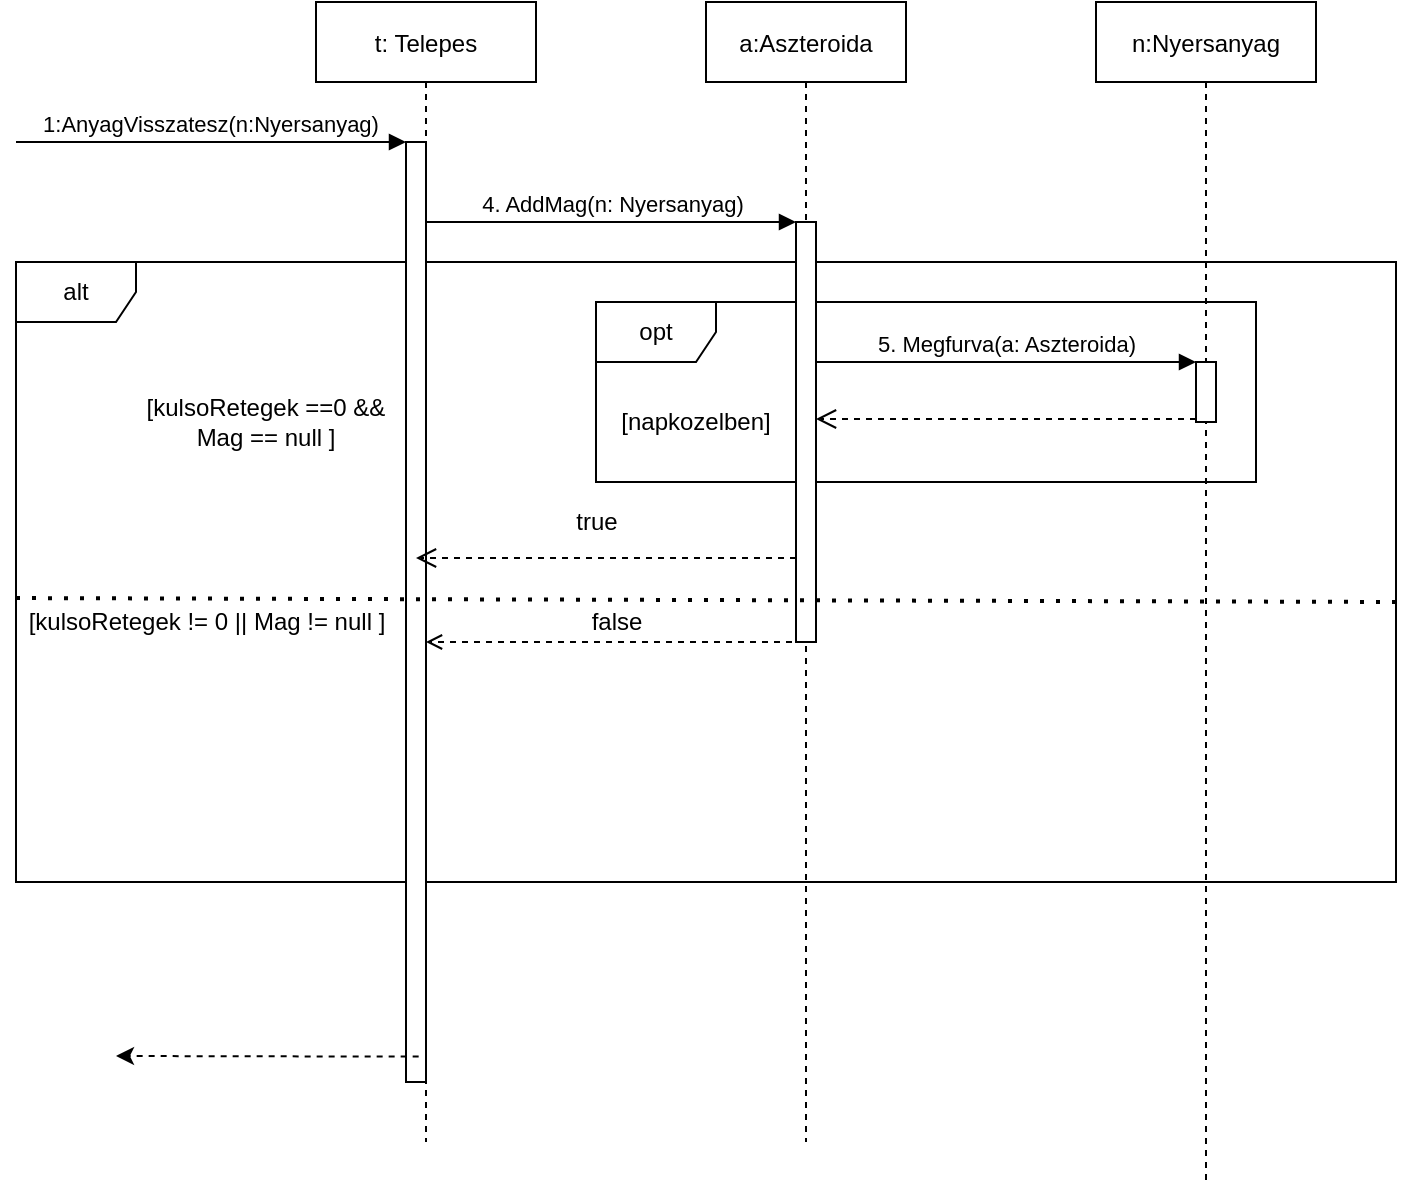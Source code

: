 <mxfile version="14.4.4" type="github">
  <diagram id="kgpKYQtTHZ0yAKxKKP6v" name="Page-1">
    <mxGraphModel dx="1422" dy="794" grid="1" gridSize="10" guides="1" tooltips="1" connect="1" arrows="1" fold="1" page="1" pageScale="1" pageWidth="850" pageHeight="1100" math="0" shadow="0">
      <root>
        <mxCell id="0" />
        <mxCell id="1" parent="0" />
        <mxCell id="Io1j-O5p5dW6M4Wp0mDM-5" value="opt" style="shape=umlFrame;whiteSpace=wrap;html=1;" parent="1" vertex="1">
          <mxGeometry x="320" y="190" width="330" height="90" as="geometry" />
        </mxCell>
        <mxCell id="QtEzJNKskxkxBI8jvr7S-2" value="alt" style="shape=umlFrame;whiteSpace=wrap;html=1;" parent="1" vertex="1">
          <mxGeometry x="30" y="170" width="690" height="310" as="geometry" />
        </mxCell>
        <mxCell id="DjhpVlK0DQklgL4sZsnX-2" value="n:Nyersanyag" style="shape=umlLifeline;perimeter=lifelinePerimeter;container=1;collapsible=0;recursiveResize=0;rounded=0;shadow=0;strokeWidth=1;" parent="1" vertex="1">
          <mxGeometry x="570" y="40" width="110" height="590" as="geometry" />
        </mxCell>
        <mxCell id="3nuBFxr9cyL0pnOWT2aG-1" value="t: Telepes" style="shape=umlLifeline;perimeter=lifelinePerimeter;container=1;collapsible=0;recursiveResize=0;rounded=0;shadow=0;strokeWidth=1;" parent="1" vertex="1">
          <mxGeometry x="180" y="40" width="110" height="570" as="geometry" />
        </mxCell>
        <mxCell id="3nuBFxr9cyL0pnOWT2aG-2" value="" style="points=[];perimeter=orthogonalPerimeter;rounded=0;shadow=0;strokeWidth=1;" parent="3nuBFxr9cyL0pnOWT2aG-1" vertex="1">
          <mxGeometry x="45" y="70" width="10" height="470" as="geometry" />
        </mxCell>
        <mxCell id="3nuBFxr9cyL0pnOWT2aG-3" value="1:AnyagVisszatesz(n:Nyersanyag)" style="verticalAlign=bottom;startArrow=none;endArrow=block;startSize=8;shadow=0;strokeWidth=1;startFill=0;" parent="3nuBFxr9cyL0pnOWT2aG-1" target="3nuBFxr9cyL0pnOWT2aG-2" edge="1">
          <mxGeometry relative="1" as="geometry">
            <mxPoint x="-150" y="70" as="sourcePoint" />
          </mxGeometry>
        </mxCell>
        <mxCell id="3nuBFxr9cyL0pnOWT2aG-5" value="a:Aszteroida" style="shape=umlLifeline;perimeter=lifelinePerimeter;container=1;collapsible=0;recursiveResize=0;rounded=0;shadow=0;strokeWidth=1;" parent="1" vertex="1">
          <mxGeometry x="375" y="40" width="100" height="570" as="geometry" />
        </mxCell>
        <mxCell id="Io1j-O5p5dW6M4Wp0mDM-2" value="" style="html=1;points=[];perimeter=orthogonalPerimeter;" parent="3nuBFxr9cyL0pnOWT2aG-5" vertex="1">
          <mxGeometry x="45" y="110" width="10" height="210" as="geometry" />
        </mxCell>
        <mxCell id="DjhpVlK0DQklgL4sZsnX-15" value="" style="endArrow=classic;html=1;dashed=1;strokeColor=#000000;exitX=0.633;exitY=0.973;exitDx=0;exitDy=0;exitPerimeter=0;" parent="1" source="3nuBFxr9cyL0pnOWT2aG-2" edge="1">
          <mxGeometry width="50" height="50" relative="1" as="geometry">
            <mxPoint x="350" y="340" as="sourcePoint" />
            <mxPoint x="80" y="567" as="targetPoint" />
          </mxGeometry>
        </mxCell>
        <mxCell id="QtEzJNKskxkxBI8jvr7S-4" value="[kulsoRetegek ==0 &amp;amp;&amp;amp; Mag == null ]" style="text;html=1;strokeColor=none;fillColor=none;align=center;verticalAlign=middle;whiteSpace=wrap;rounded=0;" parent="1" vertex="1">
          <mxGeometry x="90" y="230" width="130" height="40" as="geometry" />
        </mxCell>
        <mxCell id="Io1j-O5p5dW6M4Wp0mDM-3" value="4. AddMag(n: Nyersanyag)" style="html=1;verticalAlign=bottom;endArrow=block;entryX=0;entryY=0;" parent="1" target="Io1j-O5p5dW6M4Wp0mDM-2" edge="1" source="3nuBFxr9cyL0pnOWT2aG-2">
          <mxGeometry relative="1" as="geometry">
            <mxPoint x="235" y="370.0" as="sourcePoint" />
          </mxGeometry>
        </mxCell>
        <mxCell id="Io1j-O5p5dW6M4Wp0mDM-4" value="" style="html=1;verticalAlign=bottom;endArrow=open;dashed=1;endSize=8;" parent="1" source="Io1j-O5p5dW6M4Wp0mDM-2" edge="1">
          <mxGeometry relative="1" as="geometry">
            <mxPoint x="230" y="318" as="targetPoint" />
          </mxGeometry>
        </mxCell>
        <mxCell id="Io1j-O5p5dW6M4Wp0mDM-6" value="[napkozelben]" style="text;html=1;strokeColor=none;fillColor=none;align=center;verticalAlign=middle;whiteSpace=wrap;rounded=0;" parent="1" vertex="1">
          <mxGeometry x="350" y="240" width="40" height="20" as="geometry" />
        </mxCell>
        <mxCell id="Io1j-O5p5dW6M4Wp0mDM-7" value="" style="html=1;points=[];perimeter=orthogonalPerimeter;" parent="1" vertex="1">
          <mxGeometry x="620" y="220" width="10" height="30" as="geometry" />
        </mxCell>
        <mxCell id="Io1j-O5p5dW6M4Wp0mDM-8" value="5. Megfurva(a: Aszteroida)" style="html=1;verticalAlign=bottom;endArrow=block;entryX=0;entryY=0;" parent="1" target="Io1j-O5p5dW6M4Wp0mDM-7" edge="1">
          <mxGeometry relative="1" as="geometry">
            <mxPoint x="430" y="220" as="sourcePoint" />
          </mxGeometry>
        </mxCell>
        <mxCell id="Io1j-O5p5dW6M4Wp0mDM-9" value="" style="html=1;verticalAlign=bottom;endArrow=open;dashed=1;endSize=8;exitX=0;exitY=0.95;" parent="1" source="Io1j-O5p5dW6M4Wp0mDM-7" edge="1">
          <mxGeometry relative="1" as="geometry">
            <mxPoint x="430" y="248.5" as="targetPoint" />
          </mxGeometry>
        </mxCell>
        <mxCell id="FbA3qZBSW2vkutk49AS6-2" value="true" style="text;html=1;align=center;verticalAlign=middle;resizable=0;points=[];autosize=1;" vertex="1" parent="1">
          <mxGeometry x="300" y="290" width="40" height="20" as="geometry" />
        </mxCell>
        <mxCell id="FbA3qZBSW2vkutk49AS6-4" value="" style="endArrow=open;html=1;dashed=1;exitX=0.4;exitY=1;exitDx=0;exitDy=0;exitPerimeter=0;endFill=0;" edge="1" parent="1" source="Io1j-O5p5dW6M4Wp0mDM-2" target="3nuBFxr9cyL0pnOWT2aG-2">
          <mxGeometry width="50" height="50" relative="1" as="geometry">
            <mxPoint x="410" y="430" as="sourcePoint" />
            <mxPoint x="460" y="380" as="targetPoint" />
          </mxGeometry>
        </mxCell>
        <mxCell id="FbA3qZBSW2vkutk49AS6-5" value="&lt;span&gt;[kulsoRetegek != 0 || Mag != null ]&lt;/span&gt;" style="text;html=1;align=center;verticalAlign=middle;resizable=0;points=[];autosize=1;" vertex="1" parent="1">
          <mxGeometry x="30" y="340" width="190" height="20" as="geometry" />
        </mxCell>
        <mxCell id="FbA3qZBSW2vkutk49AS6-6" value="false" style="text;html=1;align=center;verticalAlign=middle;resizable=0;points=[];autosize=1;" vertex="1" parent="1">
          <mxGeometry x="310" y="340" width="40" height="20" as="geometry" />
        </mxCell>
        <mxCell id="FbA3qZBSW2vkutk49AS6-7" value="" style="endArrow=none;dashed=1;html=1;dashPattern=1 3;strokeWidth=2;entryX=-0.003;entryY=0.542;entryDx=0;entryDy=0;entryPerimeter=0;" edge="1" parent="1" target="QtEzJNKskxkxBI8jvr7S-2">
          <mxGeometry width="50" height="50" relative="1" as="geometry">
            <mxPoint x="720" y="340" as="sourcePoint" />
            <mxPoint x="500" y="260" as="targetPoint" />
          </mxGeometry>
        </mxCell>
      </root>
    </mxGraphModel>
  </diagram>
</mxfile>

